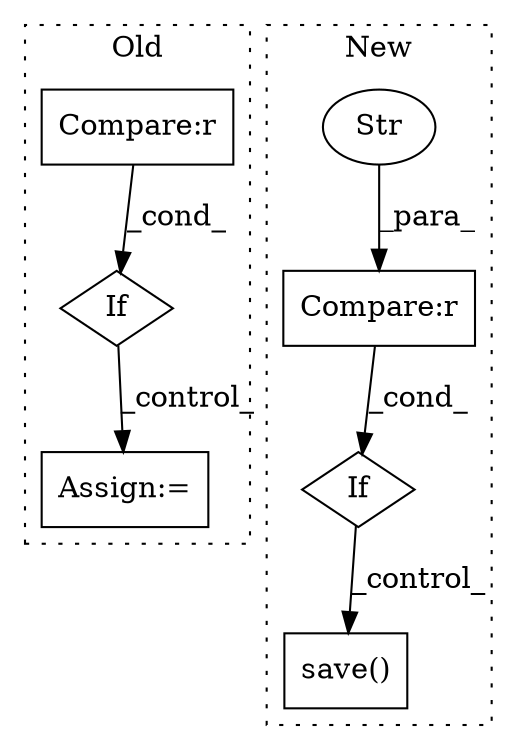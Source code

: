 digraph G {
subgraph cluster0 {
1 [label="If" a="96" s="21863" l="3" shape="diamond"];
3 [label="Compare:r" a="40" s="21866" l="23" shape="box"];
5 [label="Assign:=" a="68" s="21923" l="3" shape="box"];
label = "Old";
style="dotted";
}
subgraph cluster1 {
2 [label="save()" a="75" s="21864,21967" l="16,1" shape="box"];
4 [label="If" a="96" s="21770" l="3" shape="diamond"];
6 [label="Compare:r" a="40" s="21805" l="37" shape="box"];
7 [label="Str" a="66" s="21834" l="8" shape="ellipse"];
label = "New";
style="dotted";
}
1 -> 5 [label="_control_"];
3 -> 1 [label="_cond_"];
4 -> 2 [label="_control_"];
6 -> 4 [label="_cond_"];
7 -> 6 [label="_para_"];
}